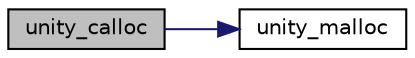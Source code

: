 digraph "unity_calloc"
{
  edge [fontname="Helvetica",fontsize="10",labelfontname="Helvetica",labelfontsize="10"];
  node [fontname="Helvetica",fontsize="10",shape=record];
  rankdir="LR";
  Node17 [label="unity_calloc",height=0.2,width=0.4,color="black", fillcolor="grey75", style="filled", fontcolor="black"];
  Node17 -> Node18 [color="midnightblue",fontsize="10",style="solid",fontname="Helvetica"];
  Node18 [label="unity_malloc",height=0.2,width=0.4,color="black", fillcolor="white", style="filled",URL="$unity__fixture_8c.html#a93ff6fda0f975eb47b8d828bd084f411"];
}
